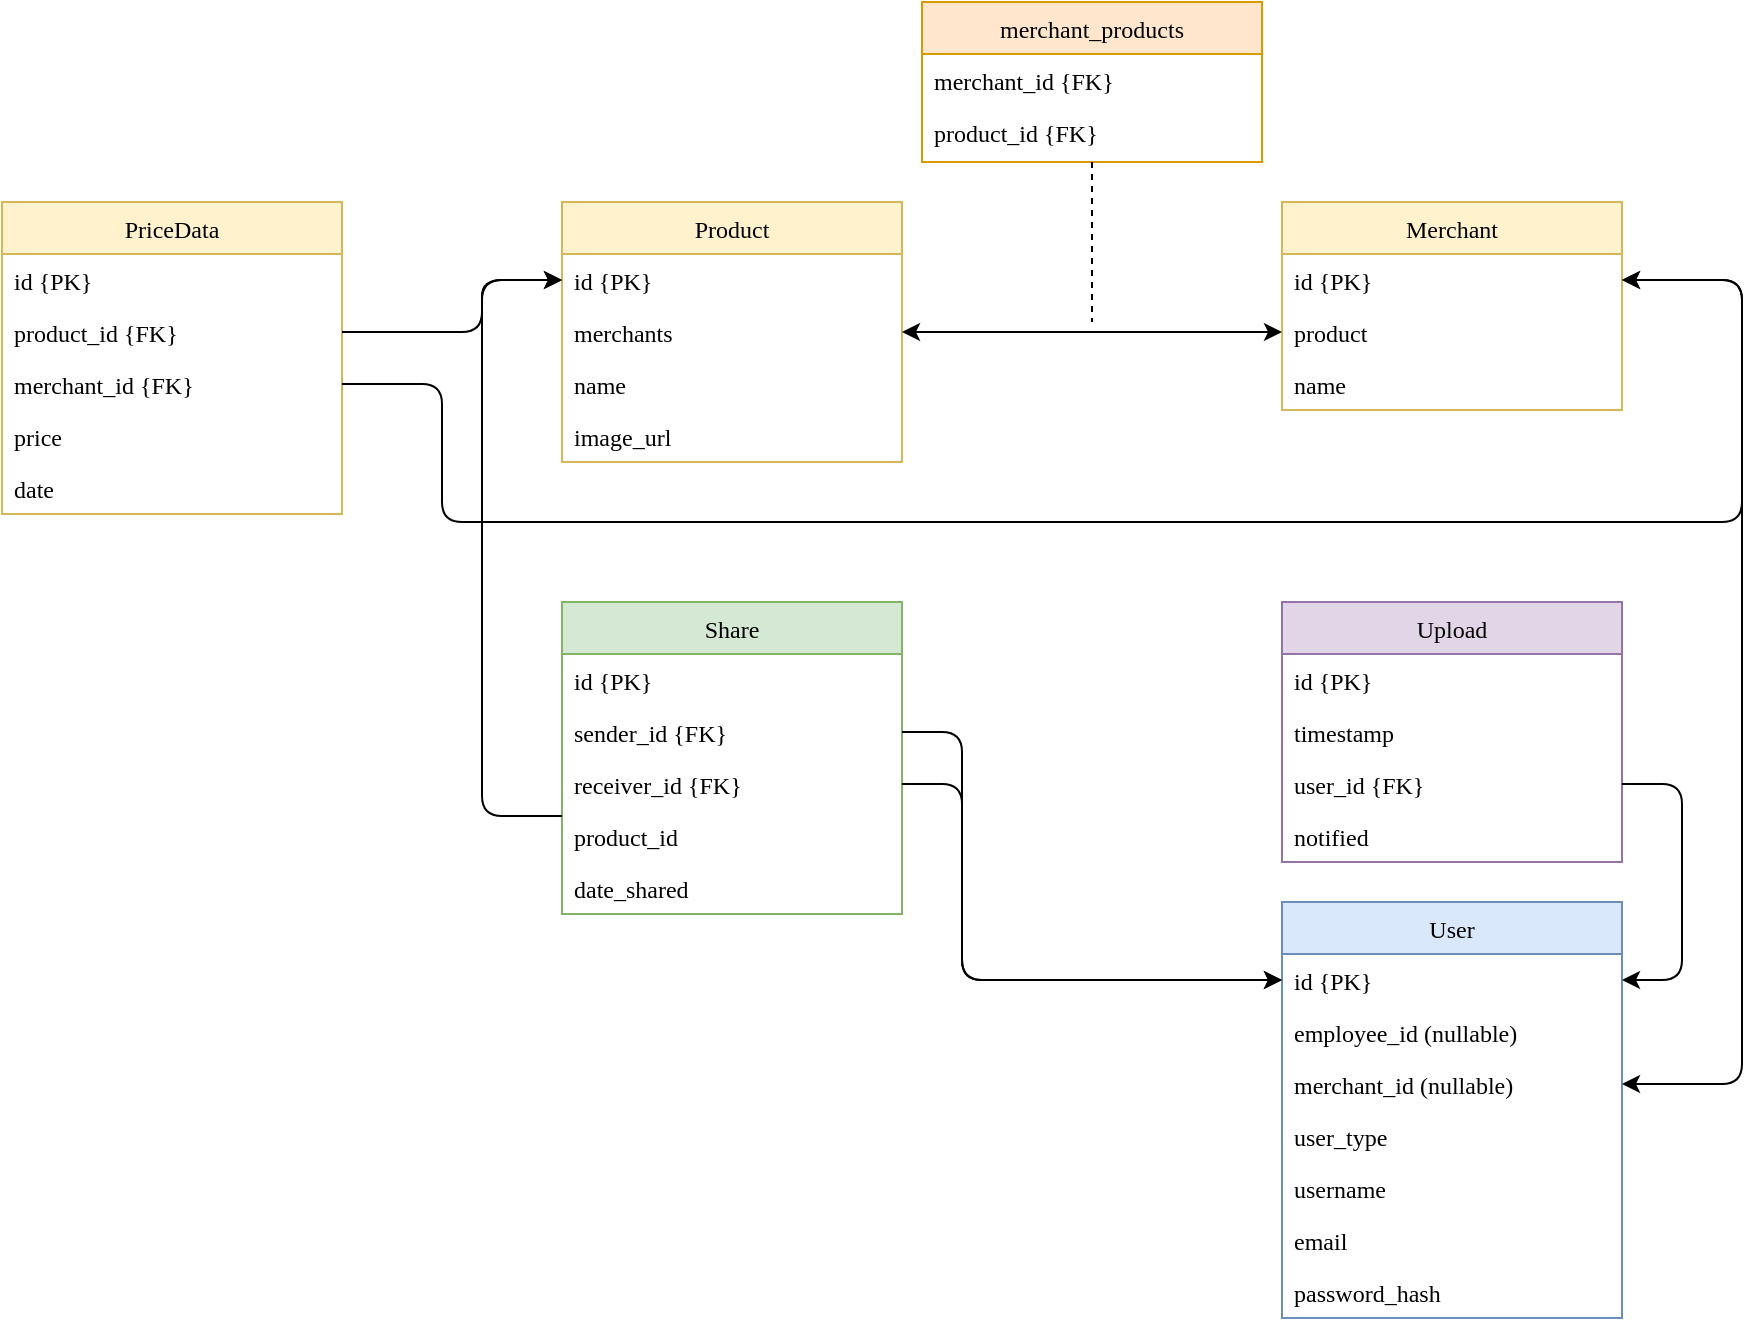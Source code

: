 <mxfile version="27.0.5">
  <diagram id="C5RBs43oDa-KdzZeNtuy" name="Page-1">
    <mxGraphModel dx="1426" dy="841" grid="1" gridSize="10" guides="1" tooltips="1" connect="1" arrows="1" fold="1" page="1" pageScale="1" pageWidth="1169" pageHeight="827" math="0" shadow="0">
      <root>
        <mxCell id="WIyWlLk6GJQsqaUBKTNV-0" />
        <mxCell id="WIyWlLk6GJQsqaUBKTNV-1" parent="WIyWlLk6GJQsqaUBKTNV-0" />
        <mxCell id="zkfFHV4jXpPFQw0GAbJ--17" value="Product" style="swimlane;fontStyle=0;align=center;verticalAlign=top;childLayout=stackLayout;horizontal=1;startSize=26;horizontalStack=0;resizeParent=1;resizeLast=0;collapsible=1;marginBottom=0;rounded=0;shadow=0;strokeWidth=1;fontFamily=Lucida Console;fillColor=#fff2cc;strokeColor=#d6b656;" parent="WIyWlLk6GJQsqaUBKTNV-1" vertex="1">
          <mxGeometry x="430" y="200" width="170" height="130" as="geometry">
            <mxRectangle x="550" y="140" width="160" height="26" as="alternateBounds" />
          </mxGeometry>
        </mxCell>
        <mxCell id="zkfFHV4jXpPFQw0GAbJ--18" value="id {PK}" style="text;align=left;verticalAlign=top;spacingLeft=4;spacingRight=4;overflow=hidden;rotatable=0;points=[[0,0.5],[1,0.5]];portConstraint=eastwest;fontFamily=Lucida Console;" parent="zkfFHV4jXpPFQw0GAbJ--17" vertex="1">
          <mxGeometry y="26" width="170" height="26" as="geometry" />
        </mxCell>
        <mxCell id="WzTt-6UX748ZyvFLMA-_-18" value="merchants" style="text;align=left;verticalAlign=top;spacingLeft=4;spacingRight=4;overflow=hidden;rotatable=0;points=[[0,0.5],[1,0.5]];portConstraint=eastwest;rounded=0;shadow=0;html=0;fontFamily=Lucida Console;" parent="zkfFHV4jXpPFQw0GAbJ--17" vertex="1">
          <mxGeometry y="52" width="170" height="26" as="geometry" />
        </mxCell>
        <mxCell id="zkfFHV4jXpPFQw0GAbJ--19" value="name" style="text;align=left;verticalAlign=top;spacingLeft=4;spacingRight=4;overflow=hidden;rotatable=0;points=[[0,0.5],[1,0.5]];portConstraint=eastwest;rounded=0;shadow=0;html=0;fontFamily=Lucida Console;" parent="zkfFHV4jXpPFQw0GAbJ--17" vertex="1">
          <mxGeometry y="78" width="170" height="26" as="geometry" />
        </mxCell>
        <mxCell id="zkfFHV4jXpPFQw0GAbJ--20" value="image_url" style="text;align=left;verticalAlign=top;spacingLeft=4;spacingRight=4;overflow=hidden;rotatable=0;points=[[0,0.5],[1,0.5]];portConstraint=eastwest;rounded=0;shadow=0;html=0;fontFamily=Lucida Console;" parent="zkfFHV4jXpPFQw0GAbJ--17" vertex="1">
          <mxGeometry y="104" width="170" height="26" as="geometry" />
        </mxCell>
        <mxCell id="WzTt-6UX748ZyvFLMA-_-0" value="Merchant" style="swimlane;fontStyle=0;align=center;verticalAlign=top;childLayout=stackLayout;horizontal=1;startSize=26;horizontalStack=0;resizeParent=1;resizeLast=0;collapsible=1;marginBottom=0;rounded=0;shadow=0;strokeWidth=1;fontFamily=Lucida Console;fillColor=#fff2cc;strokeColor=#d6b656;" parent="WIyWlLk6GJQsqaUBKTNV-1" vertex="1">
          <mxGeometry x="790" y="200" width="170" height="104" as="geometry">
            <mxRectangle x="550" y="140" width="160" height="26" as="alternateBounds" />
          </mxGeometry>
        </mxCell>
        <mxCell id="WzTt-6UX748ZyvFLMA-_-1" value="id {PK}" style="text;align=left;verticalAlign=top;spacingLeft=4;spacingRight=4;overflow=hidden;rotatable=0;points=[[0,0.5],[1,0.5]];portConstraint=eastwest;fontFamily=Lucida Console;" parent="WzTt-6UX748ZyvFLMA-_-0" vertex="1">
          <mxGeometry y="26" width="170" height="26" as="geometry" />
        </mxCell>
        <mxCell id="WzTt-6UX748ZyvFLMA-_-3" value="product" style="text;align=left;verticalAlign=top;spacingLeft=4;spacingRight=4;overflow=hidden;rotatable=0;points=[[0,0.5],[1,0.5]];portConstraint=eastwest;rounded=0;shadow=0;html=0;fontFamily=Lucida Console;" parent="WzTt-6UX748ZyvFLMA-_-0" vertex="1">
          <mxGeometry y="52" width="170" height="26" as="geometry" />
        </mxCell>
        <mxCell id="WzTt-6UX748ZyvFLMA-_-2" value="name" style="text;align=left;verticalAlign=top;spacingLeft=4;spacingRight=4;overflow=hidden;rotatable=0;points=[[0,0.5],[1,0.5]];portConstraint=eastwest;rounded=0;shadow=0;html=0;fontFamily=Lucida Console;" parent="WzTt-6UX748ZyvFLMA-_-0" vertex="1">
          <mxGeometry y="78" width="170" height="26" as="geometry" />
        </mxCell>
        <mxCell id="WzTt-6UX748ZyvFLMA-_-4" value="merchant_products" style="swimlane;fontStyle=0;align=center;verticalAlign=top;childLayout=stackLayout;horizontal=1;startSize=26;horizontalStack=0;resizeParent=1;resizeLast=0;collapsible=1;marginBottom=0;rounded=0;shadow=0;strokeWidth=1;fontFamily=Lucida Console;fillColor=#ffe6cc;strokeColor=#d79b00;" parent="WIyWlLk6GJQsqaUBKTNV-1" vertex="1">
          <mxGeometry x="610" y="100" width="170" height="80" as="geometry">
            <mxRectangle x="550" y="140" width="160" height="26" as="alternateBounds" />
          </mxGeometry>
        </mxCell>
        <mxCell id="WzTt-6UX748ZyvFLMA-_-5" value="merchant_id {FK}" style="text;align=left;verticalAlign=top;spacingLeft=4;spacingRight=4;overflow=hidden;rotatable=0;points=[[0,0.5],[1,0.5]];portConstraint=eastwest;fontFamily=Lucida Console;" parent="WzTt-6UX748ZyvFLMA-_-4" vertex="1">
          <mxGeometry y="26" width="170" height="26" as="geometry" />
        </mxCell>
        <mxCell id="WzTt-6UX748ZyvFLMA-_-11" value="product_id {FK}" style="text;align=left;verticalAlign=top;spacingLeft=4;spacingRight=4;overflow=hidden;rotatable=0;points=[[0,0.5],[1,0.5]];portConstraint=eastwest;fontFamily=Lucida Console;" parent="WzTt-6UX748ZyvFLMA-_-4" vertex="1">
          <mxGeometry y="52" width="170" height="26" as="geometry" />
        </mxCell>
        <mxCell id="WzTt-6UX748ZyvFLMA-_-8" value="" style="endArrow=classic;html=1;rounded=0;startArrow=classic;startFill=1;" parent="WIyWlLk6GJQsqaUBKTNV-1" source="WzTt-6UX748ZyvFLMA-_-18" target="WzTt-6UX748ZyvFLMA-_-3" edge="1">
          <mxGeometry width="50" height="50" relative="1" as="geometry">
            <mxPoint x="640" y="260" as="sourcePoint" />
            <mxPoint x="690" y="210" as="targetPoint" />
          </mxGeometry>
        </mxCell>
        <mxCell id="WzTt-6UX748ZyvFLMA-_-9" value="" style="endArrow=none;dashed=1;html=1;rounded=0;" parent="WIyWlLk6GJQsqaUBKTNV-1" source="WzTt-6UX748ZyvFLMA-_-4" edge="1">
          <mxGeometry width="50" height="50" relative="1" as="geometry">
            <mxPoint x="640" y="260" as="sourcePoint" />
            <mxPoint x="695" y="260" as="targetPoint" />
          </mxGeometry>
        </mxCell>
        <mxCell id="WzTt-6UX748ZyvFLMA-_-12" value="PriceData" style="swimlane;fontStyle=0;align=center;verticalAlign=top;childLayout=stackLayout;horizontal=1;startSize=26;horizontalStack=0;resizeParent=1;resizeLast=0;collapsible=1;marginBottom=0;rounded=0;shadow=0;strokeWidth=1;fontFamily=Lucida Console;fillColor=#fff2cc;strokeColor=#d6b656;" parent="WIyWlLk6GJQsqaUBKTNV-1" vertex="1">
          <mxGeometry x="150" y="200" width="170" height="156" as="geometry">
            <mxRectangle x="550" y="140" width="160" height="26" as="alternateBounds" />
          </mxGeometry>
        </mxCell>
        <mxCell id="WzTt-6UX748ZyvFLMA-_-13" value="id {PK}" style="text;align=left;verticalAlign=top;spacingLeft=4;spacingRight=4;overflow=hidden;rotatable=0;points=[[0,0.5],[1,0.5]];portConstraint=eastwest;fontFamily=Lucida Console;" parent="WzTt-6UX748ZyvFLMA-_-12" vertex="1">
          <mxGeometry y="26" width="170" height="26" as="geometry" />
        </mxCell>
        <mxCell id="WzTt-6UX748ZyvFLMA-_-14" value="product_id {FK}" style="text;align=left;verticalAlign=top;spacingLeft=4;spacingRight=4;overflow=hidden;rotatable=0;points=[[0,0.5],[1,0.5]];portConstraint=eastwest;rounded=0;shadow=0;html=0;fontFamily=Lucida Console;" parent="WzTt-6UX748ZyvFLMA-_-12" vertex="1">
          <mxGeometry y="52" width="170" height="26" as="geometry" />
        </mxCell>
        <mxCell id="JWCVFd2cyX_VQ07KBOCF-10" value="merchant_id {FK}" style="text;align=left;verticalAlign=top;spacingLeft=4;spacingRight=4;overflow=hidden;rotatable=0;points=[[0,0.5],[1,0.5]];portConstraint=eastwest;rounded=0;shadow=0;html=0;fontFamily=Lucida Console;" parent="WzTt-6UX748ZyvFLMA-_-12" vertex="1">
          <mxGeometry y="78" width="170" height="26" as="geometry" />
        </mxCell>
        <mxCell id="WzTt-6UX748ZyvFLMA-_-17" value="price" style="text;align=left;verticalAlign=top;spacingLeft=4;spacingRight=4;overflow=hidden;rotatable=0;points=[[0,0.5],[1,0.5]];portConstraint=eastwest;rounded=0;shadow=0;html=0;fontFamily=Lucida Console;" parent="WzTt-6UX748ZyvFLMA-_-12" vertex="1">
          <mxGeometry y="104" width="170" height="26" as="geometry" />
        </mxCell>
        <mxCell id="WzTt-6UX748ZyvFLMA-_-15" value="date" style="text;align=left;verticalAlign=top;spacingLeft=4;spacingRight=4;overflow=hidden;rotatable=0;points=[[0,0.5],[1,0.5]];portConstraint=eastwest;rounded=0;shadow=0;html=0;fontFamily=Lucida Console;" parent="WzTt-6UX748ZyvFLMA-_-12" vertex="1">
          <mxGeometry y="130" width="170" height="26" as="geometry" />
        </mxCell>
        <mxCell id="WzTt-6UX748ZyvFLMA-_-16" value="" style="endArrow=classic;html=1;rounded=1;edgeStyle=elbowEdgeStyle;curved=0;entryX=0;entryY=0.5;entryDx=0;entryDy=0;" parent="WIyWlLk6GJQsqaUBKTNV-1" source="WzTt-6UX748ZyvFLMA-_-14" target="zkfFHV4jXpPFQw0GAbJ--18" edge="1">
          <mxGeometry width="50" height="50" relative="1" as="geometry">
            <mxPoint x="660" y="380" as="sourcePoint" />
            <mxPoint x="430" y="250" as="targetPoint" />
            <Array as="points">
              <mxPoint x="390" y="250" />
            </Array>
          </mxGeometry>
        </mxCell>
        <mxCell id="JWCVFd2cyX_VQ07KBOCF-0" value="User" style="swimlane;fontStyle=0;align=center;verticalAlign=top;childLayout=stackLayout;horizontal=1;startSize=26;horizontalStack=0;resizeParent=1;resizeLast=0;collapsible=1;marginBottom=0;rounded=0;shadow=0;strokeWidth=1;fontFamily=Lucida Console;fillColor=#dae8fc;strokeColor=#6c8ebf;" parent="WIyWlLk6GJQsqaUBKTNV-1" vertex="1">
          <mxGeometry x="790" y="550" width="170" height="208" as="geometry">
            <mxRectangle x="550" y="140" width="160" height="26" as="alternateBounds" />
          </mxGeometry>
        </mxCell>
        <mxCell id="JWCVFd2cyX_VQ07KBOCF-1" value="id {PK}" style="text;align=left;verticalAlign=top;spacingLeft=4;spacingRight=4;overflow=hidden;rotatable=0;points=[[0,0.5],[1,0.5]];portConstraint=eastwest;fontFamily=Lucida Console;" parent="JWCVFd2cyX_VQ07KBOCF-0" vertex="1">
          <mxGeometry y="26" width="170" height="26" as="geometry" />
        </mxCell>
        <mxCell id="JWCVFd2cyX_VQ07KBOCF-2" value="employee_id (nullable)" style="text;align=left;verticalAlign=top;spacingLeft=4;spacingRight=4;overflow=hidden;rotatable=0;points=[[0,0.5],[1,0.5]];portConstraint=eastwest;rounded=0;shadow=0;html=0;fontFamily=Lucida Console;" parent="JWCVFd2cyX_VQ07KBOCF-0" vertex="1">
          <mxGeometry y="52" width="170" height="26" as="geometry" />
        </mxCell>
        <mxCell id="JWCVFd2cyX_VQ07KBOCF-3" value="merchant_id (nullable)" style="text;align=left;verticalAlign=top;spacingLeft=4;spacingRight=4;overflow=hidden;rotatable=0;points=[[0,0.5],[1,0.5]];portConstraint=eastwest;rounded=0;shadow=0;html=0;fontFamily=Lucida Console;" parent="JWCVFd2cyX_VQ07KBOCF-0" vertex="1">
          <mxGeometry y="78" width="170" height="26" as="geometry" />
        </mxCell>
        <mxCell id="JWCVFd2cyX_VQ07KBOCF-4" value="user_type" style="text;align=left;verticalAlign=top;spacingLeft=4;spacingRight=4;overflow=hidden;rotatable=0;points=[[0,0.5],[1,0.5]];portConstraint=eastwest;rounded=0;shadow=0;html=0;fontFamily=Lucida Console;" parent="JWCVFd2cyX_VQ07KBOCF-0" vertex="1">
          <mxGeometry y="104" width="170" height="26" as="geometry" />
        </mxCell>
        <mxCell id="JWCVFd2cyX_VQ07KBOCF-5" value="username" style="text;align=left;verticalAlign=top;spacingLeft=4;spacingRight=4;overflow=hidden;rotatable=0;points=[[0,0.5],[1,0.5]];portConstraint=eastwest;rounded=0;shadow=0;html=0;fontFamily=Lucida Console;" parent="JWCVFd2cyX_VQ07KBOCF-0" vertex="1">
          <mxGeometry y="130" width="170" height="26" as="geometry" />
        </mxCell>
        <mxCell id="JWCVFd2cyX_VQ07KBOCF-6" value="email" style="text;align=left;verticalAlign=top;spacingLeft=4;spacingRight=4;overflow=hidden;rotatable=0;points=[[0,0.5],[1,0.5]];portConstraint=eastwest;rounded=0;shadow=0;html=0;fontFamily=Lucida Console;" parent="JWCVFd2cyX_VQ07KBOCF-0" vertex="1">
          <mxGeometry y="156" width="170" height="26" as="geometry" />
        </mxCell>
        <mxCell id="JWCVFd2cyX_VQ07KBOCF-7" value="password_hash" style="text;align=left;verticalAlign=top;spacingLeft=4;spacingRight=4;overflow=hidden;rotatable=0;points=[[0,0.5],[1,0.5]];portConstraint=eastwest;rounded=0;shadow=0;html=0;fontFamily=Lucida Console;" parent="JWCVFd2cyX_VQ07KBOCF-0" vertex="1">
          <mxGeometry y="182" width="170" height="26" as="geometry" />
        </mxCell>
        <mxCell id="JWCVFd2cyX_VQ07KBOCF-9" value="" style="endArrow=classic;startArrow=classic;html=1;rounded=1;edgeStyle=elbowEdgeStyle;" parent="WIyWlLk6GJQsqaUBKTNV-1" source="JWCVFd2cyX_VQ07KBOCF-3" target="WzTt-6UX748ZyvFLMA-_-1" edge="1">
          <mxGeometry width="50" height="50" relative="1" as="geometry">
            <mxPoint x="370" y="440" as="sourcePoint" />
            <mxPoint x="420" y="390" as="targetPoint" />
            <Array as="points">
              <mxPoint x="1020" y="430" />
            </Array>
          </mxGeometry>
        </mxCell>
        <mxCell id="JWCVFd2cyX_VQ07KBOCF-11" value="" style="endArrow=none;html=1;rounded=1;edgeStyle=elbowEdgeStyle;startFill=0;" parent="WIyWlLk6GJQsqaUBKTNV-1" source="JWCVFd2cyX_VQ07KBOCF-10" edge="1">
          <mxGeometry width="50" height="50" relative="1" as="geometry">
            <mxPoint x="390" y="460" as="sourcePoint" />
            <mxPoint x="960" y="360" as="targetPoint" />
            <Array as="points">
              <mxPoint x="370" y="330" />
            </Array>
          </mxGeometry>
        </mxCell>
        <mxCell id="JWCVFd2cyX_VQ07KBOCF-13" value="" style="endArrow=classic;html=1;rounded=1;edgeStyle=elbowEdgeStyle;startFill=0;endFill=1;" parent="WIyWlLk6GJQsqaUBKTNV-1" target="WzTt-6UX748ZyvFLMA-_-1" edge="1">
          <mxGeometry width="50" height="50" relative="1" as="geometry">
            <mxPoint x="960" y="360" as="sourcePoint" />
            <mxPoint x="1100" y="489" as="targetPoint" />
            <Array as="points">
              <mxPoint x="1020" y="300" />
            </Array>
          </mxGeometry>
        </mxCell>
        <mxCell id="JWCVFd2cyX_VQ07KBOCF-14" value="Upload" style="swimlane;fontStyle=0;align=center;verticalAlign=top;childLayout=stackLayout;horizontal=1;startSize=26;horizontalStack=0;resizeParent=1;resizeLast=0;collapsible=1;marginBottom=0;rounded=0;shadow=0;strokeWidth=1;fontFamily=Lucida Console;fillColor=#e1d5e7;strokeColor=#9673a6;" parent="WIyWlLk6GJQsqaUBKTNV-1" vertex="1">
          <mxGeometry x="790" y="400" width="170" height="130" as="geometry">
            <mxRectangle x="550" y="140" width="160" height="26" as="alternateBounds" />
          </mxGeometry>
        </mxCell>
        <mxCell id="JWCVFd2cyX_VQ07KBOCF-15" value="id {PK}" style="text;align=left;verticalAlign=top;spacingLeft=4;spacingRight=4;overflow=hidden;rotatable=0;points=[[0,0.5],[1,0.5]];portConstraint=eastwest;fontFamily=Lucida Console;" parent="JWCVFd2cyX_VQ07KBOCF-14" vertex="1">
          <mxGeometry y="26" width="170" height="26" as="geometry" />
        </mxCell>
        <mxCell id="JWCVFd2cyX_VQ07KBOCF-23" value="timestamp" style="text;align=left;verticalAlign=top;spacingLeft=4;spacingRight=4;overflow=hidden;rotatable=0;points=[[0,0.5],[1,0.5]];portConstraint=eastwest;rounded=0;shadow=0;html=0;fontFamily=Lucida Console;" parent="JWCVFd2cyX_VQ07KBOCF-14" vertex="1">
          <mxGeometry y="52" width="170" height="26" as="geometry" />
        </mxCell>
        <mxCell id="JWCVFd2cyX_VQ07KBOCF-16" value="user_id {FK}" style="text;align=left;verticalAlign=top;spacingLeft=4;spacingRight=4;overflow=hidden;rotatable=0;points=[[0,0.5],[1,0.5]];portConstraint=eastwest;rounded=0;shadow=0;html=0;fontFamily=Lucida Console;" parent="JWCVFd2cyX_VQ07KBOCF-14" vertex="1">
          <mxGeometry y="78" width="170" height="26" as="geometry" />
        </mxCell>
        <mxCell id="vt4mMiOpKNKPdzSRphc--0" value="notified" style="text;align=left;verticalAlign=top;spacingLeft=4;spacingRight=4;overflow=hidden;rotatable=0;points=[[0,0.5],[1,0.5]];portConstraint=eastwest;rounded=0;shadow=0;html=0;fontFamily=Lucida Console;" vertex="1" parent="JWCVFd2cyX_VQ07KBOCF-14">
          <mxGeometry y="104" width="170" height="26" as="geometry" />
        </mxCell>
        <mxCell id="JWCVFd2cyX_VQ07KBOCF-24" value="" style="endArrow=classic;html=1;rounded=1;edgeStyle=elbowEdgeStyle;" parent="WIyWlLk6GJQsqaUBKTNV-1" source="JWCVFd2cyX_VQ07KBOCF-16" target="JWCVFd2cyX_VQ07KBOCF-1" edge="1">
          <mxGeometry width="50" height="50" relative="1" as="geometry">
            <mxPoint x="670" y="380" as="sourcePoint" />
            <mxPoint x="720" y="330" as="targetPoint" />
            <Array as="points">
              <mxPoint x="990" y="530" />
            </Array>
          </mxGeometry>
        </mxCell>
        <mxCell id="JWCVFd2cyX_VQ07KBOCF-25" value="Share" style="swimlane;fontStyle=0;align=center;verticalAlign=top;childLayout=stackLayout;horizontal=1;startSize=26;horizontalStack=0;resizeParent=1;resizeLast=0;collapsible=1;marginBottom=0;rounded=0;shadow=0;strokeWidth=1;fontFamily=Lucida Console;fillColor=#d5e8d4;strokeColor=#82b366;" parent="WIyWlLk6GJQsqaUBKTNV-1" vertex="1">
          <mxGeometry x="430" y="400" width="170" height="156" as="geometry">
            <mxRectangle x="550" y="140" width="160" height="26" as="alternateBounds" />
          </mxGeometry>
        </mxCell>
        <mxCell id="JWCVFd2cyX_VQ07KBOCF-26" value="id {PK}" style="text;align=left;verticalAlign=top;spacingLeft=4;spacingRight=4;overflow=hidden;rotatable=0;points=[[0,0.5],[1,0.5]];portConstraint=eastwest;fontFamily=Lucida Console;" parent="JWCVFd2cyX_VQ07KBOCF-25" vertex="1">
          <mxGeometry y="26" width="170" height="26" as="geometry" />
        </mxCell>
        <mxCell id="JWCVFd2cyX_VQ07KBOCF-27" value="sender_id {FK}" style="text;align=left;verticalAlign=top;spacingLeft=4;spacingRight=4;overflow=hidden;rotatable=0;points=[[0,0.5],[1,0.5]];portConstraint=eastwest;rounded=0;shadow=0;html=0;fontFamily=Lucida Console;" parent="JWCVFd2cyX_VQ07KBOCF-25" vertex="1">
          <mxGeometry y="52" width="170" height="26" as="geometry" />
        </mxCell>
        <mxCell id="JWCVFd2cyX_VQ07KBOCF-29" value="receiver_id {FK}" style="text;align=left;verticalAlign=top;spacingLeft=4;spacingRight=4;overflow=hidden;rotatable=0;points=[[0,0.5],[1,0.5]];portConstraint=eastwest;rounded=0;shadow=0;html=0;fontFamily=Lucida Console;" parent="JWCVFd2cyX_VQ07KBOCF-25" vertex="1">
          <mxGeometry y="78" width="170" height="26" as="geometry" />
        </mxCell>
        <mxCell id="JWCVFd2cyX_VQ07KBOCF-28" value="product_id" style="text;align=left;verticalAlign=top;spacingLeft=4;spacingRight=4;overflow=hidden;rotatable=0;points=[[0,0.5],[1,0.5]];portConstraint=eastwest;rounded=0;shadow=0;html=0;fontFamily=Lucida Console;" parent="JWCVFd2cyX_VQ07KBOCF-25" vertex="1">
          <mxGeometry y="104" width="170" height="26" as="geometry" />
        </mxCell>
        <mxCell id="JWCVFd2cyX_VQ07KBOCF-30" value="date_shared" style="text;align=left;verticalAlign=top;spacingLeft=4;spacingRight=4;overflow=hidden;rotatable=0;points=[[0,0.5],[1,0.5]];portConstraint=eastwest;rounded=0;shadow=0;html=0;fontFamily=Lucida Console;" parent="JWCVFd2cyX_VQ07KBOCF-25" vertex="1">
          <mxGeometry y="130" width="170" height="26" as="geometry" />
        </mxCell>
        <mxCell id="JWCVFd2cyX_VQ07KBOCF-31" value="" style="endArrow=classic;html=1;rounded=1;edgeStyle=elbowEdgeStyle;entryX=0;entryY=0.5;entryDx=0;entryDy=0;" parent="WIyWlLk6GJQsqaUBKTNV-1" source="JWCVFd2cyX_VQ07KBOCF-27" target="JWCVFd2cyX_VQ07KBOCF-1" edge="1">
          <mxGeometry width="50" height="50" relative="1" as="geometry">
            <mxPoint x="520" y="520" as="sourcePoint" />
            <mxPoint x="520" y="598" as="targetPoint" />
            <Array as="points">
              <mxPoint x="630" y="520" />
            </Array>
          </mxGeometry>
        </mxCell>
        <mxCell id="JWCVFd2cyX_VQ07KBOCF-32" value="" style="endArrow=classic;html=1;rounded=1;edgeStyle=elbowEdgeStyle;exitX=1;exitY=0.5;exitDx=0;exitDy=0;" parent="WIyWlLk6GJQsqaUBKTNV-1" source="JWCVFd2cyX_VQ07KBOCF-29" target="JWCVFd2cyX_VQ07KBOCF-1" edge="1">
          <mxGeometry width="50" height="50" relative="1" as="geometry">
            <mxPoint x="330" y="465" as="sourcePoint" />
            <mxPoint x="800" y="579" as="targetPoint" />
            <Array as="points">
              <mxPoint x="630" y="530" />
            </Array>
          </mxGeometry>
        </mxCell>
        <mxCell id="JWCVFd2cyX_VQ07KBOCF-33" value="" style="endArrow=classic;html=1;rounded=1;edgeStyle=orthogonalEdgeStyle;entryX=0;entryY=0.5;entryDx=0;entryDy=0;elbow=vertical;" parent="WIyWlLk6GJQsqaUBKTNV-1" source="JWCVFd2cyX_VQ07KBOCF-28" target="zkfFHV4jXpPFQw0GAbJ--18" edge="1">
          <mxGeometry width="50" height="50" relative="1" as="geometry">
            <mxPoint x="350" y="530" as="sourcePoint" />
            <mxPoint x="800" y="569" as="targetPoint" />
            <Array as="points">
              <mxPoint x="390" y="507" />
              <mxPoint x="390" y="239" />
            </Array>
          </mxGeometry>
        </mxCell>
      </root>
    </mxGraphModel>
  </diagram>
</mxfile>
